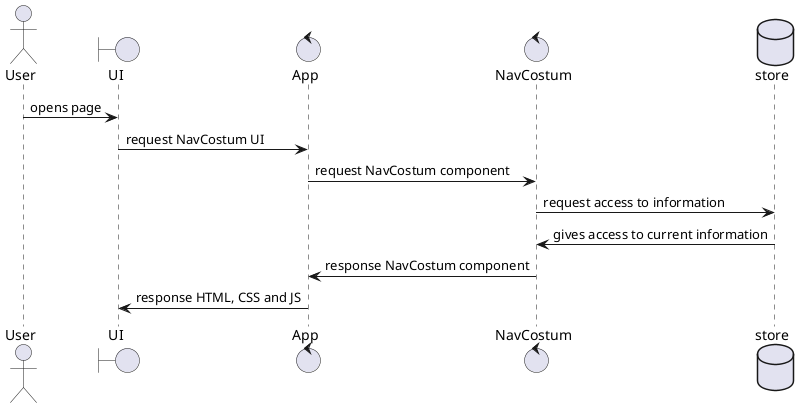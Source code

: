 @startuml

actor User
boundary UI
control App
control NavCostum

database store

User -> UI : opens page
UI -> App: request NavCostum UI
App -> NavCostum: request NavCostum component
NavCostum -> store: request access to information
store -> NavCostum: gives access to current information
NavCostum -> App : response NavCostum component
App -> UI: response HTML, CSS and JS
@enduml


